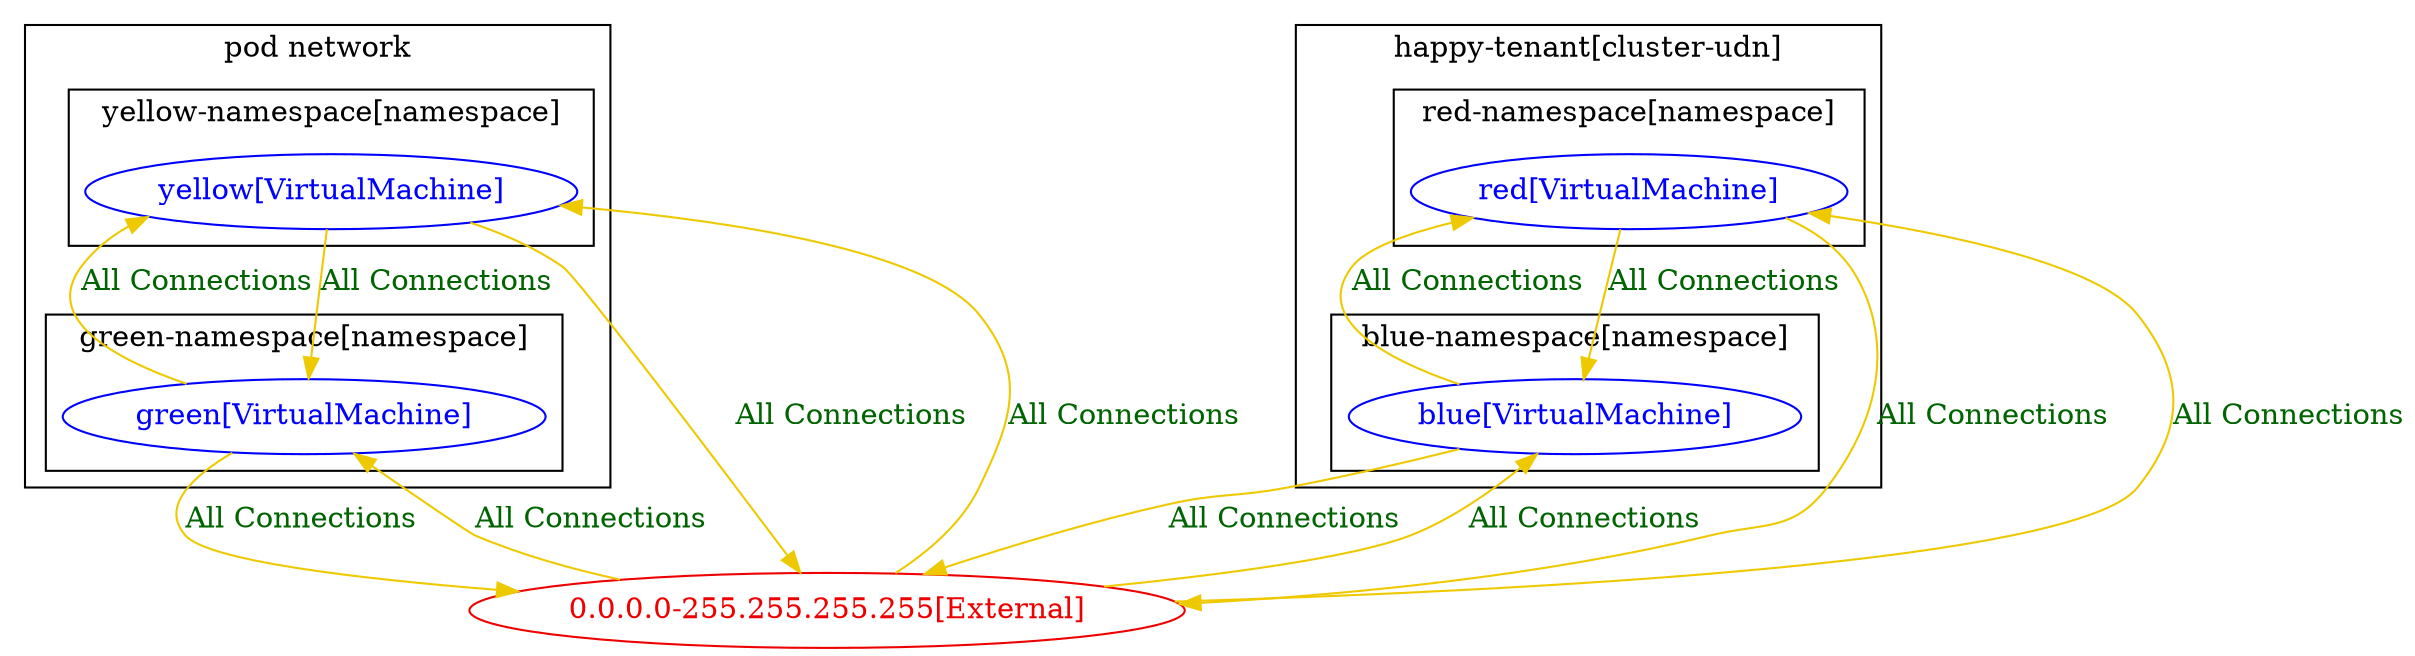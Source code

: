 digraph {
	subgraph "cluster_pod_network" {
	label="pod network"
	subgraph "cluster_green_namespace[namespace]" {
		color="black"
		fontcolor="black"
		"green-namespace/green[VirtualMachine]" [label="green[VirtualMachine]" color="blue" fontcolor="blue"]
		label="green-namespace[namespace]"
	}
	subgraph "cluster_yellow_namespace[namespace]" {
		color="black"
		fontcolor="black"
		"yellow-namespace/yellow[VirtualMachine]" [label="yellow[VirtualMachine]" color="blue" fontcolor="blue"]
		label="yellow-namespace[namespace]"
	}
	}
	subgraph "cluster_happy-tenant" {
	label="happy-tenant[cluster-udn]"
	subgraph "cluster_blue_namespace[namespace]" {
		color="black"
		fontcolor="black"
		"blue-namespace/blue[VirtualMachine]" [label="blue[VirtualMachine]" color="blue" fontcolor="blue"]
		label="blue-namespace[namespace]"
	}
	subgraph "cluster_red_namespace[namespace]" {
		color="black"
		fontcolor="black"
		"red-namespace/red[VirtualMachine]" [label="red[VirtualMachine]" color="blue" fontcolor="blue"]
		label="red-namespace[namespace]"
	}
	}
	"0.0.0.0-255.255.255.255[External]" [label="0.0.0.0-255.255.255.255[External]" color="red2" fontcolor="red2"]
	"0.0.0.0-255.255.255.255[External]" -> "blue-namespace/blue[VirtualMachine]" [label="All Connections" color="gold2" fontcolor="darkgreen" weight=0.5]
	"0.0.0.0-255.255.255.255[External]" -> "green-namespace/green[VirtualMachine]" [label="All Connections" color="gold2" fontcolor="darkgreen" weight=0.5]
	"0.0.0.0-255.255.255.255[External]" -> "red-namespace/red[VirtualMachine]" [label="All Connections" color="gold2" fontcolor="darkgreen" weight=0.5]
	"0.0.0.0-255.255.255.255[External]" -> "yellow-namespace/yellow[VirtualMachine]" [label="All Connections" color="gold2" fontcolor="darkgreen" weight=0.5]
	"blue-namespace/blue[VirtualMachine]" -> "0.0.0.0-255.255.255.255[External]" [label="All Connections" color="gold2" fontcolor="darkgreen" weight=1]
	"blue-namespace/blue[VirtualMachine]" -> "red-namespace/red[VirtualMachine]" [label="All Connections" color="gold2" fontcolor="darkgreen" weight=0.5]
	"green-namespace/green[VirtualMachine]" -> "0.0.0.0-255.255.255.255[External]" [label="All Connections" color="gold2" fontcolor="darkgreen" weight=1]
	"green-namespace/green[VirtualMachine]" -> "yellow-namespace/yellow[VirtualMachine]" [label="All Connections" color="gold2" fontcolor="darkgreen" weight=0.5]
	"red-namespace/red[VirtualMachine]" -> "0.0.0.0-255.255.255.255[External]" [label="All Connections" color="gold2" fontcolor="darkgreen" weight=1]
	"red-namespace/red[VirtualMachine]" -> "blue-namespace/blue[VirtualMachine]" [label="All Connections" color="gold2" fontcolor="darkgreen" weight=1]
	"yellow-namespace/yellow[VirtualMachine]" -> "0.0.0.0-255.255.255.255[External]" [label="All Connections" color="gold2" fontcolor="darkgreen" weight=1]
	"yellow-namespace/yellow[VirtualMachine]" -> "green-namespace/green[VirtualMachine]" [label="All Connections" color="gold2" fontcolor="darkgreen" weight=1]
}